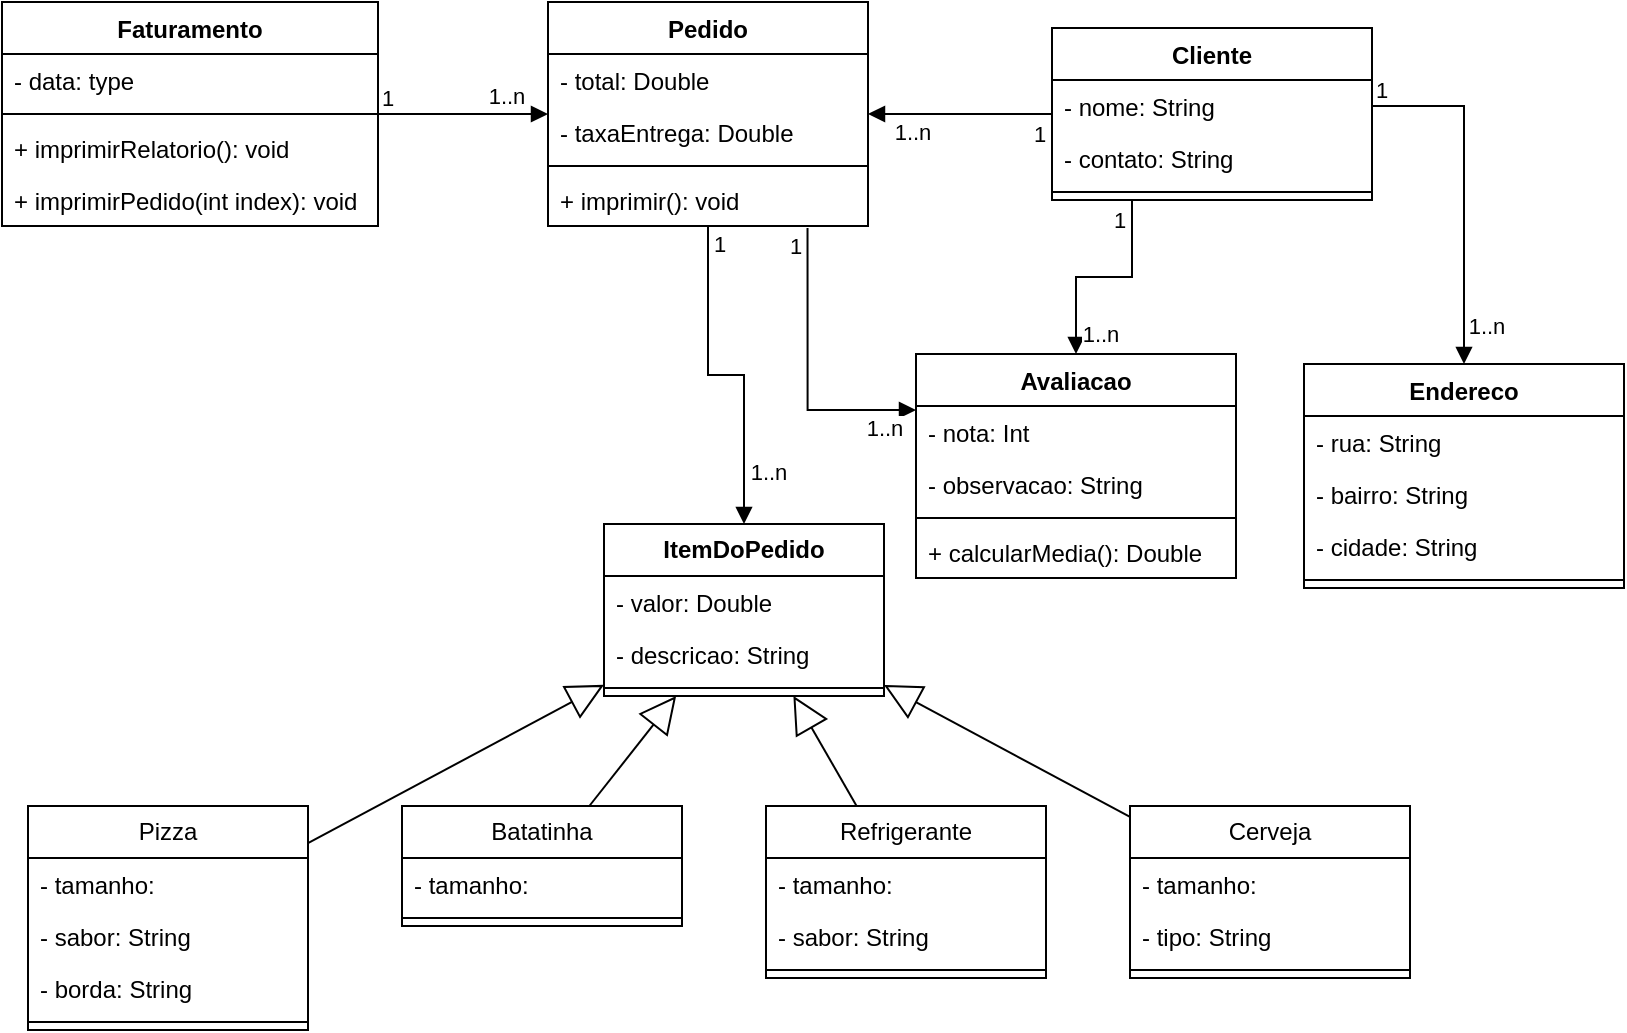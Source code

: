 <mxfile version="24.2.5" type="device">
  <diagram id="C5RBs43oDa-KdzZeNtuy" name="Page-1">
    <mxGraphModel dx="804" dy="483" grid="0" gridSize="10" guides="1" tooltips="1" connect="1" arrows="1" fold="1" page="1" pageScale="1" pageWidth="827" pageHeight="1169" math="0" shadow="0">
      <root>
        <mxCell id="WIyWlLk6GJQsqaUBKTNV-0" />
        <mxCell id="WIyWlLk6GJQsqaUBKTNV-1" parent="WIyWlLk6GJQsqaUBKTNV-0" />
        <mxCell id="6ARQtRf-AZJhTA8qO8zz-4" value="&lt;div&gt;Pedido&lt;/div&gt;" style="swimlane;fontStyle=1;align=center;verticalAlign=top;childLayout=stackLayout;horizontal=1;startSize=26;horizontalStack=0;resizeParent=1;resizeParentMax=0;resizeLast=0;collapsible=1;marginBottom=0;whiteSpace=wrap;html=1;fillColor=none;" parent="WIyWlLk6GJQsqaUBKTNV-1" vertex="1">
          <mxGeometry x="277" y="173" width="160" height="112" as="geometry" />
        </mxCell>
        <mxCell id="6ARQtRf-AZJhTA8qO8zz-14" value="- total: Double" style="text;strokeColor=none;fillColor=none;align=left;verticalAlign=top;spacingLeft=4;spacingRight=4;overflow=hidden;rotatable=0;points=[[0,0.5],[1,0.5]];portConstraint=eastwest;whiteSpace=wrap;html=1;" parent="6ARQtRf-AZJhTA8qO8zz-4" vertex="1">
          <mxGeometry y="26" width="160" height="26" as="geometry" />
        </mxCell>
        <mxCell id="wJwikEfHZjN2HtzKCWWz-64" value="- taxaEntrega: Double" style="text;strokeColor=none;fillColor=none;align=left;verticalAlign=top;spacingLeft=4;spacingRight=4;overflow=hidden;rotatable=0;points=[[0,0.5],[1,0.5]];portConstraint=eastwest;whiteSpace=wrap;html=1;" vertex="1" parent="6ARQtRf-AZJhTA8qO8zz-4">
          <mxGeometry y="52" width="160" height="26" as="geometry" />
        </mxCell>
        <mxCell id="6ARQtRf-AZJhTA8qO8zz-6" value="" style="line;strokeWidth=1;fillColor=none;align=left;verticalAlign=middle;spacingTop=-1;spacingLeft=3;spacingRight=3;rotatable=0;labelPosition=right;points=[];portConstraint=eastwest;strokeColor=inherit;" parent="6ARQtRf-AZJhTA8qO8zz-4" vertex="1">
          <mxGeometry y="78" width="160" height="8" as="geometry" />
        </mxCell>
        <mxCell id="6ARQtRf-AZJhTA8qO8zz-13" value="+ imprimir(): void" style="text;strokeColor=none;fillColor=none;align=left;verticalAlign=top;spacingLeft=4;spacingRight=4;overflow=hidden;rotatable=0;points=[[0,0.5],[1,0.5]];portConstraint=eastwest;whiteSpace=wrap;html=1;" parent="6ARQtRf-AZJhTA8qO8zz-4" vertex="1">
          <mxGeometry y="86" width="160" height="26" as="geometry" />
        </mxCell>
        <mxCell id="6ARQtRf-AZJhTA8qO8zz-8" value="&lt;div&gt;&lt;b&gt;ItemDoPedido&lt;/b&gt;&lt;/div&gt;" style="swimlane;fontStyle=0;childLayout=stackLayout;horizontal=1;startSize=26;fillColor=none;horizontalStack=0;resizeParent=1;resizeParentMax=0;resizeLast=0;collapsible=1;marginBottom=0;whiteSpace=wrap;html=1;" parent="WIyWlLk6GJQsqaUBKTNV-1" vertex="1">
          <mxGeometry x="305" y="434" width="140" height="86" as="geometry" />
        </mxCell>
        <mxCell id="6ARQtRf-AZJhTA8qO8zz-9" value="- valor: Double" style="text;strokeColor=none;fillColor=none;align=left;verticalAlign=top;spacingLeft=4;spacingRight=4;overflow=hidden;rotatable=0;points=[[0,0.5],[1,0.5]];portConstraint=eastwest;whiteSpace=wrap;html=1;" parent="6ARQtRf-AZJhTA8qO8zz-8" vertex="1">
          <mxGeometry y="26" width="140" height="26" as="geometry" />
        </mxCell>
        <mxCell id="6ARQtRf-AZJhTA8qO8zz-20" value="&lt;div&gt;- descricao: String&lt;/div&gt;" style="text;strokeColor=none;fillColor=none;align=left;verticalAlign=top;spacingLeft=4;spacingRight=4;overflow=hidden;rotatable=0;points=[[0,0.5],[1,0.5]];portConstraint=eastwest;whiteSpace=wrap;html=1;" parent="6ARQtRf-AZJhTA8qO8zz-8" vertex="1">
          <mxGeometry y="52" width="140" height="26" as="geometry" />
        </mxCell>
        <mxCell id="6ARQtRf-AZJhTA8qO8zz-21" value="" style="line;strokeWidth=1;fillColor=none;align=left;verticalAlign=middle;spacingTop=-1;spacingLeft=3;spacingRight=3;rotatable=0;labelPosition=right;points=[];portConstraint=eastwest;strokeColor=inherit;" parent="6ARQtRf-AZJhTA8qO8zz-8" vertex="1">
          <mxGeometry y="78" width="140" height="8" as="geometry" />
        </mxCell>
        <mxCell id="6ARQtRf-AZJhTA8qO8zz-22" value="Pizza" style="swimlane;fontStyle=0;childLayout=stackLayout;horizontal=1;startSize=26;fillColor=none;horizontalStack=0;resizeParent=1;resizeParentMax=0;resizeLast=0;collapsible=1;marginBottom=0;whiteSpace=wrap;html=1;" parent="WIyWlLk6GJQsqaUBKTNV-1" vertex="1">
          <mxGeometry x="17" y="575" width="140" height="112" as="geometry" />
        </mxCell>
        <mxCell id="6ARQtRf-AZJhTA8qO8zz-24" value="- tamanho: " style="text;strokeColor=none;fillColor=none;align=left;verticalAlign=top;spacingLeft=4;spacingRight=4;overflow=hidden;rotatable=0;points=[[0,0.5],[1,0.5]];portConstraint=eastwest;whiteSpace=wrap;html=1;" parent="6ARQtRf-AZJhTA8qO8zz-22" vertex="1">
          <mxGeometry y="26" width="140" height="26" as="geometry" />
        </mxCell>
        <mxCell id="6ARQtRf-AZJhTA8qO8zz-29" value="- sabor: String" style="text;strokeColor=none;fillColor=none;align=left;verticalAlign=top;spacingLeft=4;spacingRight=4;overflow=hidden;rotatable=0;points=[[0,0.5],[1,0.5]];portConstraint=eastwest;whiteSpace=wrap;html=1;" parent="6ARQtRf-AZJhTA8qO8zz-22" vertex="1">
          <mxGeometry y="52" width="140" height="26" as="geometry" />
        </mxCell>
        <mxCell id="wJwikEfHZjN2HtzKCWWz-47" value="- borda: String" style="text;strokeColor=none;fillColor=none;align=left;verticalAlign=top;spacingLeft=4;spacingRight=4;overflow=hidden;rotatable=0;points=[[0,0.5],[1,0.5]];portConstraint=eastwest;whiteSpace=wrap;html=1;" vertex="1" parent="6ARQtRf-AZJhTA8qO8zz-22">
          <mxGeometry y="78" width="140" height="26" as="geometry" />
        </mxCell>
        <mxCell id="6ARQtRf-AZJhTA8qO8zz-25" value="" style="line;strokeWidth=1;fillColor=none;align=left;verticalAlign=middle;spacingTop=-1;spacingLeft=3;spacingRight=3;rotatable=0;labelPosition=right;points=[];portConstraint=eastwest;strokeColor=inherit;" parent="6ARQtRf-AZJhTA8qO8zz-22" vertex="1">
          <mxGeometry y="104" width="140" height="8" as="geometry" />
        </mxCell>
        <mxCell id="6ARQtRf-AZJhTA8qO8zz-28" value="" style="endArrow=block;endSize=16;endFill=0;rounded=0;strokeColor=default;html=1;curved=1;" parent="WIyWlLk6GJQsqaUBKTNV-1" source="6ARQtRf-AZJhTA8qO8zz-22" target="6ARQtRf-AZJhTA8qO8zz-8" edge="1">
          <mxGeometry x="0.006" width="160" relative="1" as="geometry">
            <mxPoint x="299" y="493" as="sourcePoint" />
            <mxPoint x="459" y="493" as="targetPoint" />
            <mxPoint as="offset" />
          </mxGeometry>
        </mxCell>
        <mxCell id="wJwikEfHZjN2HtzKCWWz-16" value="Faturamento" style="swimlane;fontStyle=1;align=center;verticalAlign=top;childLayout=stackLayout;horizontal=1;startSize=26;horizontalStack=0;resizeParent=1;resizeParentMax=0;resizeLast=0;collapsible=1;marginBottom=0;whiteSpace=wrap;html=1;" vertex="1" parent="WIyWlLk6GJQsqaUBKTNV-1">
          <mxGeometry x="4" y="173" width="188" height="112" as="geometry" />
        </mxCell>
        <mxCell id="wJwikEfHZjN2HtzKCWWz-17" value="- data: type" style="text;strokeColor=none;fillColor=none;align=left;verticalAlign=top;spacingLeft=4;spacingRight=4;overflow=hidden;rotatable=0;points=[[0,0.5],[1,0.5]];portConstraint=eastwest;whiteSpace=wrap;html=1;" vertex="1" parent="wJwikEfHZjN2HtzKCWWz-16">
          <mxGeometry y="26" width="188" height="26" as="geometry" />
        </mxCell>
        <mxCell id="wJwikEfHZjN2HtzKCWWz-18" value="" style="line;strokeWidth=1;fillColor=none;align=left;verticalAlign=middle;spacingTop=-1;spacingLeft=3;spacingRight=3;rotatable=0;labelPosition=right;points=[];portConstraint=eastwest;strokeColor=inherit;" vertex="1" parent="wJwikEfHZjN2HtzKCWWz-16">
          <mxGeometry y="52" width="188" height="8" as="geometry" />
        </mxCell>
        <mxCell id="wJwikEfHZjN2HtzKCWWz-19" value="+ imprimirRelatorio(): void" style="text;strokeColor=none;fillColor=none;align=left;verticalAlign=top;spacingLeft=4;spacingRight=4;overflow=hidden;rotatable=0;points=[[0,0.5],[1,0.5]];portConstraint=eastwest;whiteSpace=wrap;html=1;" vertex="1" parent="wJwikEfHZjN2HtzKCWWz-16">
          <mxGeometry y="60" width="188" height="26" as="geometry" />
        </mxCell>
        <mxCell id="wJwikEfHZjN2HtzKCWWz-22" value="+ imprimirPedido(int index): void" style="text;strokeColor=none;fillColor=none;align=left;verticalAlign=top;spacingLeft=4;spacingRight=4;overflow=hidden;rotatable=0;points=[[0,0.5],[1,0.5]];portConstraint=eastwest;whiteSpace=wrap;html=1;" vertex="1" parent="wJwikEfHZjN2HtzKCWWz-16">
          <mxGeometry y="86" width="188" height="26" as="geometry" />
        </mxCell>
        <mxCell id="wJwikEfHZjN2HtzKCWWz-20" value="" style="endArrow=block;endFill=1;html=1;edgeStyle=orthogonalEdgeStyle;align=left;verticalAlign=top;rounded=0;" edge="1" parent="WIyWlLk6GJQsqaUBKTNV-1" source="wJwikEfHZjN2HtzKCWWz-16" target="6ARQtRf-AZJhTA8qO8zz-4">
          <mxGeometry x="-1" relative="1" as="geometry">
            <mxPoint x="357" y="584" as="sourcePoint" />
            <mxPoint x="517" y="584" as="targetPoint" />
            <mxPoint as="offset" />
          </mxGeometry>
        </mxCell>
        <mxCell id="wJwikEfHZjN2HtzKCWWz-21" value="1" style="edgeLabel;resizable=0;html=1;align=left;verticalAlign=bottom;" connectable="0" vertex="1" parent="wJwikEfHZjN2HtzKCWWz-20">
          <mxGeometry x="-1" relative="1" as="geometry" />
        </mxCell>
        <mxCell id="wJwikEfHZjN2HtzKCWWz-42" value="1..n" style="edgeLabel;html=1;align=center;verticalAlign=middle;resizable=0;points=[];" vertex="1" connectable="0" parent="wJwikEfHZjN2HtzKCWWz-20">
          <mxGeometry x="0.533" relative="1" as="geometry">
            <mxPoint x="-1" y="-9" as="offset" />
          </mxGeometry>
        </mxCell>
        <mxCell id="wJwikEfHZjN2HtzKCWWz-23" value="Batatinha" style="swimlane;fontStyle=0;childLayout=stackLayout;horizontal=1;startSize=26;fillColor=none;horizontalStack=0;resizeParent=1;resizeParentMax=0;resizeLast=0;collapsible=1;marginBottom=0;whiteSpace=wrap;html=1;" vertex="1" parent="WIyWlLk6GJQsqaUBKTNV-1">
          <mxGeometry x="204" y="575" width="140" height="60" as="geometry" />
        </mxCell>
        <mxCell id="wJwikEfHZjN2HtzKCWWz-24" value="- tamanho: " style="text;strokeColor=none;fillColor=none;align=left;verticalAlign=top;spacingLeft=4;spacingRight=4;overflow=hidden;rotatable=0;points=[[0,0.5],[1,0.5]];portConstraint=eastwest;whiteSpace=wrap;html=1;" vertex="1" parent="wJwikEfHZjN2HtzKCWWz-23">
          <mxGeometry y="26" width="140" height="26" as="geometry" />
        </mxCell>
        <mxCell id="wJwikEfHZjN2HtzKCWWz-26" value="" style="line;strokeWidth=1;fillColor=none;align=left;verticalAlign=middle;spacingTop=-1;spacingLeft=3;spacingRight=3;rotatable=0;labelPosition=right;points=[];portConstraint=eastwest;strokeColor=inherit;" vertex="1" parent="wJwikEfHZjN2HtzKCWWz-23">
          <mxGeometry y="52" width="140" height="8" as="geometry" />
        </mxCell>
        <mxCell id="wJwikEfHZjN2HtzKCWWz-27" value="Refrigerante" style="swimlane;fontStyle=0;childLayout=stackLayout;horizontal=1;startSize=26;fillColor=none;horizontalStack=0;resizeParent=1;resizeParentMax=0;resizeLast=0;collapsible=1;marginBottom=0;whiteSpace=wrap;html=1;" vertex="1" parent="WIyWlLk6GJQsqaUBKTNV-1">
          <mxGeometry x="386" y="575" width="140" height="86" as="geometry" />
        </mxCell>
        <mxCell id="wJwikEfHZjN2HtzKCWWz-28" value="- tamanho: " style="text;strokeColor=none;fillColor=none;align=left;verticalAlign=top;spacingLeft=4;spacingRight=4;overflow=hidden;rotatable=0;points=[[0,0.5],[1,0.5]];portConstraint=eastwest;whiteSpace=wrap;html=1;" vertex="1" parent="wJwikEfHZjN2HtzKCWWz-27">
          <mxGeometry y="26" width="140" height="26" as="geometry" />
        </mxCell>
        <mxCell id="wJwikEfHZjN2HtzKCWWz-29" value="- sabor: String" style="text;strokeColor=none;fillColor=none;align=left;verticalAlign=top;spacingLeft=4;spacingRight=4;overflow=hidden;rotatable=0;points=[[0,0.5],[1,0.5]];portConstraint=eastwest;whiteSpace=wrap;html=1;" vertex="1" parent="wJwikEfHZjN2HtzKCWWz-27">
          <mxGeometry y="52" width="140" height="26" as="geometry" />
        </mxCell>
        <mxCell id="wJwikEfHZjN2HtzKCWWz-30" value="" style="line;strokeWidth=1;fillColor=none;align=left;verticalAlign=middle;spacingTop=-1;spacingLeft=3;spacingRight=3;rotatable=0;labelPosition=right;points=[];portConstraint=eastwest;strokeColor=inherit;" vertex="1" parent="wJwikEfHZjN2HtzKCWWz-27">
          <mxGeometry y="78" width="140" height="8" as="geometry" />
        </mxCell>
        <mxCell id="wJwikEfHZjN2HtzKCWWz-31" value="Cerveja" style="swimlane;fontStyle=0;childLayout=stackLayout;horizontal=1;startSize=26;fillColor=none;horizontalStack=0;resizeParent=1;resizeParentMax=0;resizeLast=0;collapsible=1;marginBottom=0;whiteSpace=wrap;html=1;" vertex="1" parent="WIyWlLk6GJQsqaUBKTNV-1">
          <mxGeometry x="568" y="575" width="140" height="86" as="geometry" />
        </mxCell>
        <mxCell id="wJwikEfHZjN2HtzKCWWz-32" value="- tamanho: " style="text;strokeColor=none;fillColor=none;align=left;verticalAlign=top;spacingLeft=4;spacingRight=4;overflow=hidden;rotatable=0;points=[[0,0.5],[1,0.5]];portConstraint=eastwest;whiteSpace=wrap;html=1;" vertex="1" parent="wJwikEfHZjN2HtzKCWWz-31">
          <mxGeometry y="26" width="140" height="26" as="geometry" />
        </mxCell>
        <mxCell id="wJwikEfHZjN2HtzKCWWz-33" value="- tipo: String" style="text;strokeColor=none;fillColor=none;align=left;verticalAlign=top;spacingLeft=4;spacingRight=4;overflow=hidden;rotatable=0;points=[[0,0.5],[1,0.5]];portConstraint=eastwest;whiteSpace=wrap;html=1;" vertex="1" parent="wJwikEfHZjN2HtzKCWWz-31">
          <mxGeometry y="52" width="140" height="26" as="geometry" />
        </mxCell>
        <mxCell id="wJwikEfHZjN2HtzKCWWz-34" value="" style="line;strokeWidth=1;fillColor=none;align=left;verticalAlign=middle;spacingTop=-1;spacingLeft=3;spacingRight=3;rotatable=0;labelPosition=right;points=[];portConstraint=eastwest;strokeColor=inherit;" vertex="1" parent="wJwikEfHZjN2HtzKCWWz-31">
          <mxGeometry y="78" width="140" height="8" as="geometry" />
        </mxCell>
        <mxCell id="wJwikEfHZjN2HtzKCWWz-38" value="" style="endArrow=block;endFill=1;html=1;edgeStyle=orthogonalEdgeStyle;align=left;verticalAlign=top;rounded=0;" edge="1" parent="WIyWlLk6GJQsqaUBKTNV-1" source="6ARQtRf-AZJhTA8qO8zz-4" target="6ARQtRf-AZJhTA8qO8zz-8">
          <mxGeometry x="-1" relative="1" as="geometry">
            <mxPoint x="357" y="584" as="sourcePoint" />
            <mxPoint x="517" y="584" as="targetPoint" />
          </mxGeometry>
        </mxCell>
        <mxCell id="wJwikEfHZjN2HtzKCWWz-39" value="1" style="edgeLabel;resizable=0;html=1;align=left;verticalAlign=bottom;" connectable="0" vertex="1" parent="wJwikEfHZjN2HtzKCWWz-38">
          <mxGeometry x="-1" relative="1" as="geometry">
            <mxPoint x="1" y="17" as="offset" />
          </mxGeometry>
        </mxCell>
        <mxCell id="wJwikEfHZjN2HtzKCWWz-41" value="&lt;div&gt;1..n&lt;/div&gt;" style="edgeLabel;html=1;align=center;verticalAlign=middle;resizable=0;points=[];" vertex="1" connectable="0" parent="wJwikEfHZjN2HtzKCWWz-38">
          <mxGeometry x="0.672" relative="1" as="geometry">
            <mxPoint x="12" y="1" as="offset" />
          </mxGeometry>
        </mxCell>
        <mxCell id="wJwikEfHZjN2HtzKCWWz-43" value="" style="endArrow=block;endSize=16;endFill=0;rounded=0;strokeColor=default;html=1;curved=1;" edge="1" parent="WIyWlLk6GJQsqaUBKTNV-1" source="wJwikEfHZjN2HtzKCWWz-23" target="6ARQtRf-AZJhTA8qO8zz-8">
          <mxGeometry x="0.006" width="160" relative="1" as="geometry">
            <mxPoint x="206" y="644" as="sourcePoint" />
            <mxPoint x="332" y="550" as="targetPoint" />
            <mxPoint as="offset" />
          </mxGeometry>
        </mxCell>
        <mxCell id="wJwikEfHZjN2HtzKCWWz-44" value="" style="endArrow=block;endSize=16;endFill=0;rounded=0;strokeColor=default;html=1;curved=1;" edge="1" parent="WIyWlLk6GJQsqaUBKTNV-1" source="wJwikEfHZjN2HtzKCWWz-27" target="6ARQtRf-AZJhTA8qO8zz-8">
          <mxGeometry x="0.006" width="160" relative="1" as="geometry">
            <mxPoint x="216" y="654" as="sourcePoint" />
            <mxPoint x="342" y="560" as="targetPoint" />
            <mxPoint as="offset" />
          </mxGeometry>
        </mxCell>
        <mxCell id="wJwikEfHZjN2HtzKCWWz-45" value="" style="endArrow=block;endSize=16;endFill=0;rounded=0;strokeColor=default;html=1;curved=1;" edge="1" parent="WIyWlLk6GJQsqaUBKTNV-1" source="wJwikEfHZjN2HtzKCWWz-31" target="6ARQtRf-AZJhTA8qO8zz-8">
          <mxGeometry x="0.006" width="160" relative="1" as="geometry">
            <mxPoint x="226" y="664" as="sourcePoint" />
            <mxPoint x="352" y="570" as="targetPoint" />
            <mxPoint as="offset" />
          </mxGeometry>
        </mxCell>
        <mxCell id="wJwikEfHZjN2HtzKCWWz-48" value="Cliente" style="swimlane;fontStyle=1;align=center;verticalAlign=top;childLayout=stackLayout;horizontal=1;startSize=26;horizontalStack=0;resizeParent=1;resizeParentMax=0;resizeLast=0;collapsible=1;marginBottom=0;whiteSpace=wrap;html=1;fillColor=none;" vertex="1" parent="WIyWlLk6GJQsqaUBKTNV-1">
          <mxGeometry x="529" y="186" width="160" height="86" as="geometry" />
        </mxCell>
        <mxCell id="wJwikEfHZjN2HtzKCWWz-49" value="- nome: String" style="text;strokeColor=none;fillColor=none;align=left;verticalAlign=top;spacingLeft=4;spacingRight=4;overflow=hidden;rotatable=0;points=[[0,0.5],[1,0.5]];portConstraint=eastwest;whiteSpace=wrap;html=1;" vertex="1" parent="wJwikEfHZjN2HtzKCWWz-48">
          <mxGeometry y="26" width="160" height="26" as="geometry" />
        </mxCell>
        <mxCell id="wJwikEfHZjN2HtzKCWWz-52" value="- contato: String" style="text;strokeColor=none;fillColor=none;align=left;verticalAlign=top;spacingLeft=4;spacingRight=4;overflow=hidden;rotatable=0;points=[[0,0.5],[1,0.5]];portConstraint=eastwest;whiteSpace=wrap;html=1;" vertex="1" parent="wJwikEfHZjN2HtzKCWWz-48">
          <mxGeometry y="52" width="160" height="26" as="geometry" />
        </mxCell>
        <mxCell id="wJwikEfHZjN2HtzKCWWz-50" value="" style="line;strokeWidth=1;fillColor=none;align=left;verticalAlign=middle;spacingTop=-1;spacingLeft=3;spacingRight=3;rotatable=0;labelPosition=right;points=[];portConstraint=eastwest;strokeColor=inherit;" vertex="1" parent="wJwikEfHZjN2HtzKCWWz-48">
          <mxGeometry y="78" width="160" height="8" as="geometry" />
        </mxCell>
        <mxCell id="wJwikEfHZjN2HtzKCWWz-53" value="Endereco" style="swimlane;fontStyle=1;align=center;verticalAlign=top;childLayout=stackLayout;horizontal=1;startSize=26;horizontalStack=0;resizeParent=1;resizeParentMax=0;resizeLast=0;collapsible=1;marginBottom=0;whiteSpace=wrap;html=1;fillColor=none;" vertex="1" parent="WIyWlLk6GJQsqaUBKTNV-1">
          <mxGeometry x="655" y="354" width="160" height="112" as="geometry" />
        </mxCell>
        <mxCell id="wJwikEfHZjN2HtzKCWWz-54" value="- rua: String" style="text;strokeColor=none;fillColor=none;align=left;verticalAlign=top;spacingLeft=4;spacingRight=4;overflow=hidden;rotatable=0;points=[[0,0.5],[1,0.5]];portConstraint=eastwest;whiteSpace=wrap;html=1;" vertex="1" parent="wJwikEfHZjN2HtzKCWWz-53">
          <mxGeometry y="26" width="160" height="26" as="geometry" />
        </mxCell>
        <mxCell id="wJwikEfHZjN2HtzKCWWz-55" value="&lt;div&gt;- bairro: String&lt;/div&gt;" style="text;strokeColor=none;fillColor=none;align=left;verticalAlign=top;spacingLeft=4;spacingRight=4;overflow=hidden;rotatable=0;points=[[0,0.5],[1,0.5]];portConstraint=eastwest;whiteSpace=wrap;html=1;" vertex="1" parent="wJwikEfHZjN2HtzKCWWz-53">
          <mxGeometry y="52" width="160" height="26" as="geometry" />
        </mxCell>
        <mxCell id="wJwikEfHZjN2HtzKCWWz-57" value="- cidade: String" style="text;strokeColor=none;fillColor=none;align=left;verticalAlign=top;spacingLeft=4;spacingRight=4;overflow=hidden;rotatable=0;points=[[0,0.5],[1,0.5]];portConstraint=eastwest;whiteSpace=wrap;html=1;" vertex="1" parent="wJwikEfHZjN2HtzKCWWz-53">
          <mxGeometry y="78" width="160" height="26" as="geometry" />
        </mxCell>
        <mxCell id="wJwikEfHZjN2HtzKCWWz-56" value="" style="line;strokeWidth=1;fillColor=none;align=left;verticalAlign=middle;spacingTop=-1;spacingLeft=3;spacingRight=3;rotatable=0;labelPosition=right;points=[];portConstraint=eastwest;strokeColor=inherit;" vertex="1" parent="wJwikEfHZjN2HtzKCWWz-53">
          <mxGeometry y="104" width="160" height="8" as="geometry" />
        </mxCell>
        <mxCell id="wJwikEfHZjN2HtzKCWWz-58" value="" style="endArrow=block;endFill=1;html=1;edgeStyle=orthogonalEdgeStyle;align=left;verticalAlign=top;rounded=0;" edge="1" parent="WIyWlLk6GJQsqaUBKTNV-1" source="wJwikEfHZjN2HtzKCWWz-48" target="6ARQtRf-AZJhTA8qO8zz-4">
          <mxGeometry x="-1" relative="1" as="geometry">
            <mxPoint x="443" y="336" as="sourcePoint" />
            <mxPoint x="390" y="464" as="targetPoint" />
          </mxGeometry>
        </mxCell>
        <mxCell id="wJwikEfHZjN2HtzKCWWz-59" value="1" style="edgeLabel;resizable=0;html=1;align=left;verticalAlign=bottom;" connectable="0" vertex="1" parent="wJwikEfHZjN2HtzKCWWz-58">
          <mxGeometry x="-1" relative="1" as="geometry">
            <mxPoint x="-11" y="18" as="offset" />
          </mxGeometry>
        </mxCell>
        <mxCell id="wJwikEfHZjN2HtzKCWWz-60" value="&lt;div&gt;1..n&lt;/div&gt;" style="edgeLabel;html=1;align=center;verticalAlign=middle;resizable=0;points=[];" vertex="1" connectable="0" parent="wJwikEfHZjN2HtzKCWWz-58">
          <mxGeometry x="0.672" relative="1" as="geometry">
            <mxPoint x="7" y="9" as="offset" />
          </mxGeometry>
        </mxCell>
        <mxCell id="wJwikEfHZjN2HtzKCWWz-61" value="" style="endArrow=block;endFill=1;html=1;edgeStyle=orthogonalEdgeStyle;align=left;verticalAlign=top;rounded=0;" edge="1" parent="WIyWlLk6GJQsqaUBKTNV-1" source="wJwikEfHZjN2HtzKCWWz-49" target="wJwikEfHZjN2HtzKCWWz-53">
          <mxGeometry x="-1" relative="1" as="geometry">
            <mxPoint x="754" y="271" as="sourcePoint" />
            <mxPoint x="523" y="293" as="targetPoint" />
          </mxGeometry>
        </mxCell>
        <mxCell id="wJwikEfHZjN2HtzKCWWz-62" value="1" style="edgeLabel;resizable=0;html=1;align=left;verticalAlign=bottom;" connectable="0" vertex="1" parent="wJwikEfHZjN2HtzKCWWz-61">
          <mxGeometry x="-1" relative="1" as="geometry">
            <mxPoint as="offset" />
          </mxGeometry>
        </mxCell>
        <mxCell id="wJwikEfHZjN2HtzKCWWz-79" value="&lt;div&gt;1..n&lt;/div&gt;" style="edgeLabel;html=1;align=center;verticalAlign=middle;resizable=0;points=[];" vertex="1" connectable="0" parent="wJwikEfHZjN2HtzKCWWz-61">
          <mxGeometry x="0.799" relative="1" as="geometry">
            <mxPoint x="11" y="-2" as="offset" />
          </mxGeometry>
        </mxCell>
        <mxCell id="wJwikEfHZjN2HtzKCWWz-65" value="Avaliacao" style="swimlane;fontStyle=1;align=center;verticalAlign=top;childLayout=stackLayout;horizontal=1;startSize=26;horizontalStack=0;resizeParent=1;resizeParentMax=0;resizeLast=0;collapsible=1;marginBottom=0;whiteSpace=wrap;html=1;fillColor=none;" vertex="1" parent="WIyWlLk6GJQsqaUBKTNV-1">
          <mxGeometry x="461" y="349" width="160" height="112" as="geometry" />
        </mxCell>
        <mxCell id="wJwikEfHZjN2HtzKCWWz-66" value="- nota: Int" style="text;strokeColor=none;fillColor=none;align=left;verticalAlign=top;spacingLeft=4;spacingRight=4;overflow=hidden;rotatable=0;points=[[0,0.5],[1,0.5]];portConstraint=eastwest;whiteSpace=wrap;html=1;" vertex="1" parent="wJwikEfHZjN2HtzKCWWz-65">
          <mxGeometry y="26" width="160" height="26" as="geometry" />
        </mxCell>
        <mxCell id="wJwikEfHZjN2HtzKCWWz-68" value="- observacao: String" style="text;strokeColor=none;fillColor=none;align=left;verticalAlign=top;spacingLeft=4;spacingRight=4;overflow=hidden;rotatable=0;points=[[0,0.5],[1,0.5]];portConstraint=eastwest;whiteSpace=wrap;html=1;" vertex="1" parent="wJwikEfHZjN2HtzKCWWz-65">
          <mxGeometry y="52" width="160" height="26" as="geometry" />
        </mxCell>
        <mxCell id="wJwikEfHZjN2HtzKCWWz-69" value="" style="line;strokeWidth=1;fillColor=none;align=left;verticalAlign=middle;spacingTop=-1;spacingLeft=3;spacingRight=3;rotatable=0;labelPosition=right;points=[];portConstraint=eastwest;strokeColor=inherit;" vertex="1" parent="wJwikEfHZjN2HtzKCWWz-65">
          <mxGeometry y="78" width="160" height="8" as="geometry" />
        </mxCell>
        <mxCell id="wJwikEfHZjN2HtzKCWWz-70" value="+ calcularMedia(): Double" style="text;strokeColor=none;fillColor=none;align=left;verticalAlign=top;spacingLeft=4;spacingRight=4;overflow=hidden;rotatable=0;points=[[0,0.5],[1,0.5]];portConstraint=eastwest;whiteSpace=wrap;html=1;" vertex="1" parent="wJwikEfHZjN2HtzKCWWz-65">
          <mxGeometry y="86" width="160" height="26" as="geometry" />
        </mxCell>
        <mxCell id="wJwikEfHZjN2HtzKCWWz-73" value="" style="endArrow=block;endFill=1;html=1;edgeStyle=orthogonalEdgeStyle;align=left;verticalAlign=top;rounded=0;exitX=0.25;exitY=1;exitDx=0;exitDy=0;" edge="1" parent="WIyWlLk6GJQsqaUBKTNV-1" source="wJwikEfHZjN2HtzKCWWz-48" target="wJwikEfHZjN2HtzKCWWz-65">
          <mxGeometry x="-1" relative="1" as="geometry">
            <mxPoint x="612" y="290" as="sourcePoint" />
            <mxPoint x="447" y="284" as="targetPoint" />
          </mxGeometry>
        </mxCell>
        <mxCell id="wJwikEfHZjN2HtzKCWWz-74" value="1" style="edgeLabel;resizable=0;html=1;align=left;verticalAlign=bottom;" connectable="0" vertex="1" parent="wJwikEfHZjN2HtzKCWWz-73">
          <mxGeometry x="-1" relative="1" as="geometry">
            <mxPoint x="-11" y="18" as="offset" />
          </mxGeometry>
        </mxCell>
        <mxCell id="wJwikEfHZjN2HtzKCWWz-75" value="&lt;div&gt;1..n&lt;/div&gt;" style="edgeLabel;html=1;align=center;verticalAlign=middle;resizable=0;points=[];" vertex="1" connectable="0" parent="wJwikEfHZjN2HtzKCWWz-73">
          <mxGeometry x="0.672" relative="1" as="geometry">
            <mxPoint x="12" y="7" as="offset" />
          </mxGeometry>
        </mxCell>
        <mxCell id="wJwikEfHZjN2HtzKCWWz-76" value="" style="endArrow=block;endFill=1;html=1;edgeStyle=orthogonalEdgeStyle;align=left;verticalAlign=top;rounded=0;exitX=0.811;exitY=1.038;exitDx=0;exitDy=0;exitPerimeter=0;entryX=0;entryY=0.25;entryDx=0;entryDy=0;" edge="1" parent="WIyWlLk6GJQsqaUBKTNV-1" source="6ARQtRf-AZJhTA8qO8zz-13" target="wJwikEfHZjN2HtzKCWWz-65">
          <mxGeometry x="-1" relative="1" as="geometry">
            <mxPoint x="622" y="300" as="sourcePoint" />
            <mxPoint x="457" y="294" as="targetPoint" />
          </mxGeometry>
        </mxCell>
        <mxCell id="wJwikEfHZjN2HtzKCWWz-77" value="1" style="edgeLabel;resizable=0;html=1;align=left;verticalAlign=bottom;" connectable="0" vertex="1" parent="wJwikEfHZjN2HtzKCWWz-76">
          <mxGeometry x="-1" relative="1" as="geometry">
            <mxPoint x="-11" y="18" as="offset" />
          </mxGeometry>
        </mxCell>
        <mxCell id="wJwikEfHZjN2HtzKCWWz-78" value="&lt;div&gt;1..n&lt;/div&gt;" style="edgeLabel;html=1;align=center;verticalAlign=middle;resizable=0;points=[];" vertex="1" connectable="0" parent="wJwikEfHZjN2HtzKCWWz-76">
          <mxGeometry x="0.672" relative="1" as="geometry">
            <mxPoint x="7" y="9" as="offset" />
          </mxGeometry>
        </mxCell>
      </root>
    </mxGraphModel>
  </diagram>
</mxfile>
